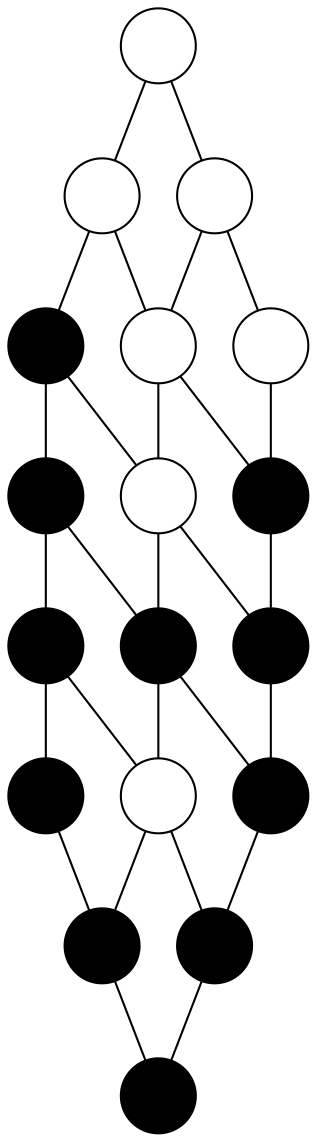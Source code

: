 graph
{
	node [shape=circle, style=filled, fillcolor=white, label=""];

	a -- b -- c -- d -- e -- f;
	g -- h -- i -- j -- k -- l;
	m -- n -- o -- p -- q -- r;

	a -- g -- m;
	b -- h -- n;
	c -- i -- o;
	d -- j -- p;
	e -- k -- q;
	f -- l -- r;

	a [pos="0,2!"];
	b [pos="1,2!"];
	c [pos="2,2!", fillcolor=black];
	d [pos="3,2!", fillcolor=black];
	e [pos="4,2!", fillcolor=black];
	f [pos="5,2!", fillcolor=black];
	g [pos="0,1!"];
	h [pos="1,1!"];
	i [pos="2,1!"];
	j [pos="3,1!", fillcolor=black];
	k [pos="4,1!"];
	l [pos="5,1!", fillcolor=black];
	m [pos="0,0!"];
	n [pos="1,0!", fillcolor=black];
	o [pos="2,0!", fillcolor=black];
	p [pos="3,0!", fillcolor=black];
	q [pos="4,0!", fillcolor=black];
	r [pos="5,0!", fillcolor=black];
}
